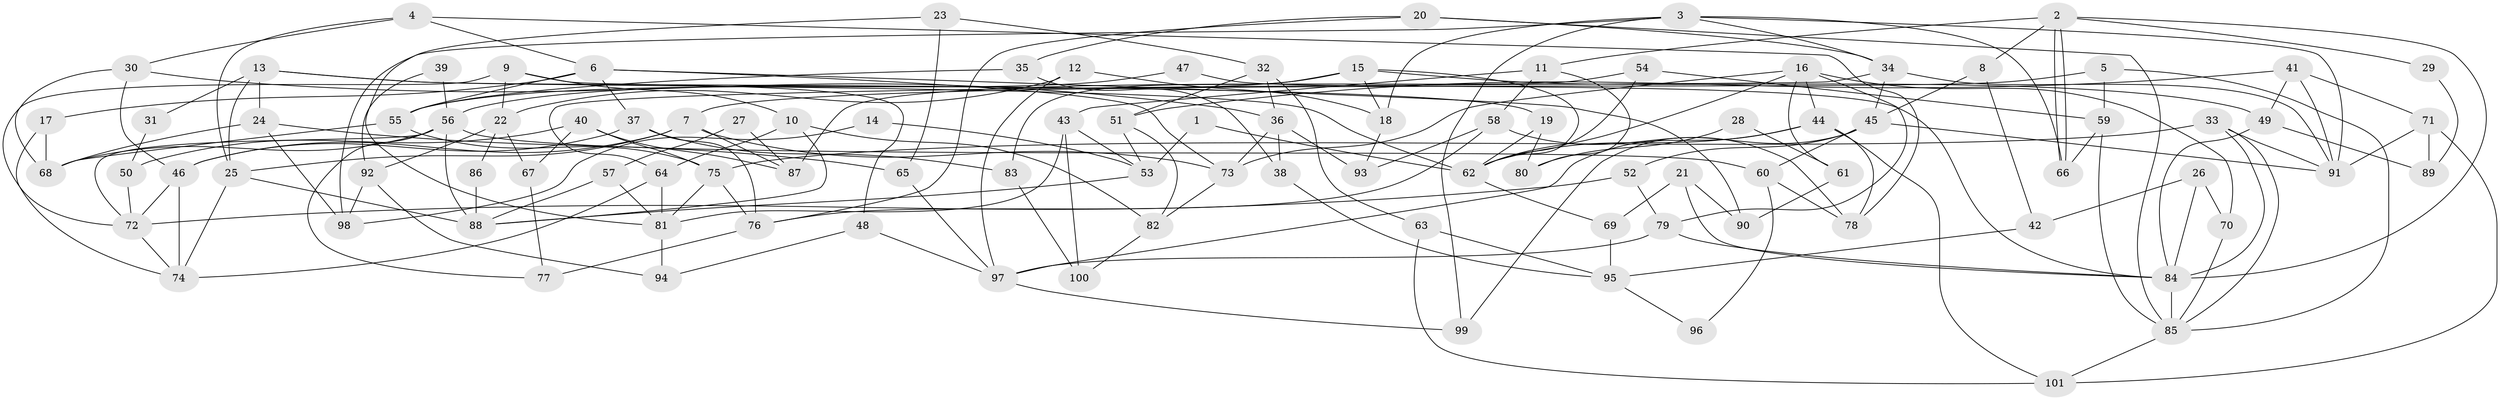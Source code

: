 // Generated by graph-tools (version 1.1) at 2025/11/02/27/25 16:11:21]
// undirected, 101 vertices, 202 edges
graph export_dot {
graph [start="1"]
  node [color=gray90,style=filled];
  1;
  2;
  3;
  4;
  5;
  6;
  7;
  8;
  9;
  10;
  11;
  12;
  13;
  14;
  15;
  16;
  17;
  18;
  19;
  20;
  21;
  22;
  23;
  24;
  25;
  26;
  27;
  28;
  29;
  30;
  31;
  32;
  33;
  34;
  35;
  36;
  37;
  38;
  39;
  40;
  41;
  42;
  43;
  44;
  45;
  46;
  47;
  48;
  49;
  50;
  51;
  52;
  53;
  54;
  55;
  56;
  57;
  58;
  59;
  60;
  61;
  62;
  63;
  64;
  65;
  66;
  67;
  68;
  69;
  70;
  71;
  72;
  73;
  74;
  75;
  76;
  77;
  78;
  79;
  80;
  81;
  82;
  83;
  84;
  85;
  86;
  87;
  88;
  89;
  90;
  91;
  92;
  93;
  94;
  95;
  96;
  97;
  98;
  99;
  100;
  101;
  1 -- 62;
  1 -- 53;
  2 -- 84;
  2 -- 66;
  2 -- 66;
  2 -- 8;
  2 -- 11;
  2 -- 29;
  3 -- 91;
  3 -- 99;
  3 -- 18;
  3 -- 34;
  3 -- 66;
  3 -- 98;
  4 -- 30;
  4 -- 78;
  4 -- 6;
  4 -- 25;
  5 -- 85;
  5 -- 7;
  5 -- 59;
  6 -- 55;
  6 -- 17;
  6 -- 37;
  6 -- 73;
  6 -- 90;
  7 -- 73;
  7 -- 46;
  7 -- 25;
  7 -- 87;
  8 -- 45;
  8 -- 42;
  9 -- 10;
  9 -- 72;
  9 -- 22;
  9 -- 48;
  10 -- 64;
  10 -- 88;
  10 -- 82;
  11 -- 43;
  11 -- 58;
  11 -- 80;
  12 -- 97;
  12 -- 18;
  12 -- 22;
  13 -- 62;
  13 -- 25;
  13 -- 19;
  13 -- 24;
  13 -- 31;
  14 -- 98;
  14 -- 53;
  15 -- 83;
  15 -- 62;
  15 -- 18;
  15 -- 49;
  15 -- 56;
  16 -- 73;
  16 -- 62;
  16 -- 44;
  16 -- 61;
  16 -- 70;
  16 -- 79;
  17 -- 68;
  17 -- 74;
  18 -- 93;
  19 -- 62;
  19 -- 80;
  20 -- 34;
  20 -- 85;
  20 -- 35;
  20 -- 76;
  21 -- 84;
  21 -- 69;
  21 -- 90;
  22 -- 67;
  22 -- 86;
  22 -- 92;
  23 -- 65;
  23 -- 81;
  23 -- 32;
  24 -- 68;
  24 -- 65;
  24 -- 98;
  25 -- 74;
  25 -- 88;
  26 -- 42;
  26 -- 70;
  26 -- 84;
  27 -- 87;
  27 -- 57;
  28 -- 80;
  28 -- 61;
  29 -- 89;
  30 -- 36;
  30 -- 46;
  30 -- 68;
  31 -- 50;
  32 -- 51;
  32 -- 36;
  32 -- 63;
  33 -- 91;
  33 -- 84;
  33 -- 75;
  33 -- 85;
  34 -- 45;
  34 -- 64;
  34 -- 91;
  35 -- 55;
  35 -- 38;
  36 -- 93;
  36 -- 38;
  36 -- 73;
  37 -- 76;
  37 -- 46;
  37 -- 83;
  38 -- 95;
  39 -- 92;
  39 -- 56;
  40 -- 67;
  40 -- 75;
  40 -- 50;
  40 -- 87;
  41 -- 91;
  41 -- 49;
  41 -- 51;
  41 -- 71;
  42 -- 95;
  43 -- 81;
  43 -- 53;
  43 -- 100;
  44 -- 101;
  44 -- 62;
  44 -- 78;
  44 -- 97;
  45 -- 60;
  45 -- 52;
  45 -- 91;
  45 -- 99;
  46 -- 74;
  46 -- 72;
  47 -- 55;
  47 -- 84;
  48 -- 97;
  48 -- 94;
  49 -- 84;
  49 -- 89;
  50 -- 72;
  51 -- 82;
  51 -- 53;
  52 -- 79;
  52 -- 72;
  53 -- 88;
  54 -- 59;
  54 -- 87;
  54 -- 62;
  55 -- 68;
  55 -- 75;
  56 -- 72;
  56 -- 60;
  56 -- 68;
  56 -- 77;
  56 -- 88;
  57 -- 88;
  57 -- 81;
  58 -- 76;
  58 -- 78;
  58 -- 93;
  59 -- 66;
  59 -- 85;
  60 -- 78;
  60 -- 96;
  61 -- 90;
  62 -- 69;
  63 -- 101;
  63 -- 95;
  64 -- 74;
  64 -- 81;
  65 -- 97;
  67 -- 77;
  69 -- 95;
  70 -- 85;
  71 -- 91;
  71 -- 89;
  71 -- 101;
  72 -- 74;
  73 -- 82;
  75 -- 81;
  75 -- 76;
  76 -- 77;
  79 -- 84;
  79 -- 97;
  81 -- 94;
  82 -- 100;
  83 -- 100;
  84 -- 85;
  85 -- 101;
  86 -- 88;
  92 -- 98;
  92 -- 94;
  95 -- 96;
  97 -- 99;
}
